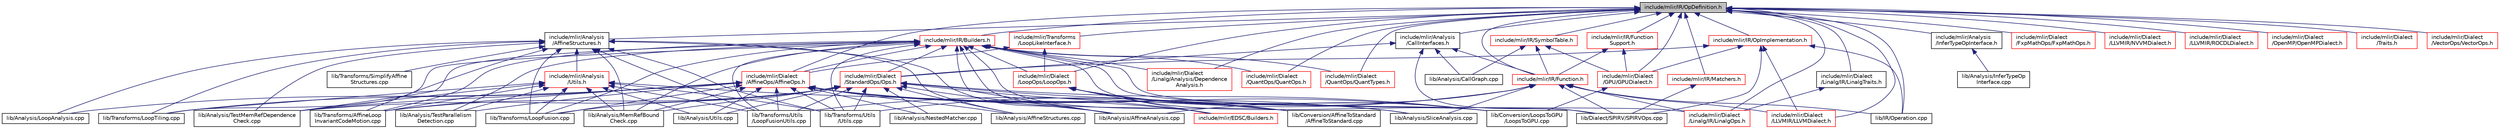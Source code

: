 digraph "include/mlir/IR/OpDefinition.h"
{
  bgcolor="transparent";
  edge [fontname="Helvetica",fontsize="10",labelfontname="Helvetica",labelfontsize="10"];
  node [fontname="Helvetica",fontsize="10",shape=record];
  Node45 [label="include/mlir/IR/OpDefinition.h",height=0.2,width=0.4,color="black", fillcolor="grey75", style="filled", fontcolor="black"];
  Node45 -> Node46 [dir="back",color="midnightblue",fontsize="10",style="solid",fontname="Helvetica"];
  Node46 [label="include/mlir/Analysis\l/AffineStructures.h",height=0.2,width=0.4,color="black",URL="$AffineStructures_8h.html"];
  Node46 -> Node47 [dir="back",color="midnightblue",fontsize="10",style="solid",fontname="Helvetica"];
  Node47 [label="include/mlir/Analysis\l/Utils.h",height=0.2,width=0.4,color="red",URL="$Analysis_2Utils_8h.html"];
  Node47 -> Node48 [dir="back",color="midnightblue",fontsize="10",style="solid",fontname="Helvetica"];
  Node48 [label="lib/Analysis/AffineAnalysis.cpp",height=0.2,width=0.4,color="black",URL="$AffineAnalysis_8cpp.html"];
  Node47 -> Node49 [dir="back",color="midnightblue",fontsize="10",style="solid",fontname="Helvetica"];
  Node49 [label="lib/Analysis/MemRefBound\lCheck.cpp",height=0.2,width=0.4,color="black",URL="$MemRefBoundCheck_8cpp.html"];
  Node47 -> Node50 [dir="back",color="midnightblue",fontsize="10",style="solid",fontname="Helvetica"];
  Node50 [label="lib/Analysis/TestMemRefDependence\lCheck.cpp",height=0.2,width=0.4,color="black",URL="$TestMemRefDependenceCheck_8cpp.html"];
  Node47 -> Node51 [dir="back",color="midnightblue",fontsize="10",style="solid",fontname="Helvetica"];
  Node51 [label="lib/Analysis/TestParallelism\lDetection.cpp",height=0.2,width=0.4,color="black",URL="$TestParallelismDetection_8cpp.html"];
  Node47 -> Node52 [dir="back",color="midnightblue",fontsize="10",style="solid",fontname="Helvetica"];
  Node52 [label="lib/Analysis/Utils.cpp",height=0.2,width=0.4,color="black",URL="$Analysis_2Utils_8cpp.html"];
  Node47 -> Node54 [dir="back",color="midnightblue",fontsize="10",style="solid",fontname="Helvetica"];
  Node54 [label="lib/Transforms/AffineLoop\lInvariantCodeMotion.cpp",height=0.2,width=0.4,color="black",URL="$AffineLoopInvariantCodeMotion_8cpp.html"];
  Node47 -> Node55 [dir="back",color="midnightblue",fontsize="10",style="solid",fontname="Helvetica"];
  Node55 [label="lib/Transforms/LoopFusion.cpp",height=0.2,width=0.4,color="black",URL="$LoopFusion_8cpp.html"];
  Node47 -> Node56 [dir="back",color="midnightblue",fontsize="10",style="solid",fontname="Helvetica"];
  Node56 [label="lib/Transforms/LoopTiling.cpp",height=0.2,width=0.4,color="black",URL="$LoopTiling_8cpp.html"];
  Node47 -> Node59 [dir="back",color="midnightblue",fontsize="10",style="solid",fontname="Helvetica"];
  Node59 [label="lib/Transforms/Utils\l/LoopFusionUtils.cpp",height=0.2,width=0.4,color="black",URL="$LoopFusionUtils_8cpp.html"];
  Node47 -> Node61 [dir="back",color="midnightblue",fontsize="10",style="solid",fontname="Helvetica"];
  Node61 [label="lib/Transforms/Utils\l/Utils.cpp",height=0.2,width=0.4,color="black",URL="$Transforms_2Utils_2Utils_8cpp.html"];
  Node46 -> Node48 [dir="back",color="midnightblue",fontsize="10",style="solid",fontname="Helvetica"];
  Node46 -> Node63 [dir="back",color="midnightblue",fontsize="10",style="solid",fontname="Helvetica"];
  Node63 [label="lib/Analysis/AffineStructures.cpp",height=0.2,width=0.4,color="black",URL="$AffineStructures_8cpp.html"];
  Node46 -> Node64 [dir="back",color="midnightblue",fontsize="10",style="solid",fontname="Helvetica"];
  Node64 [label="lib/Analysis/LoopAnalysis.cpp",height=0.2,width=0.4,color="black",URL="$LoopAnalysis_8cpp.html"];
  Node46 -> Node49 [dir="back",color="midnightblue",fontsize="10",style="solid",fontname="Helvetica"];
  Node46 -> Node50 [dir="back",color="midnightblue",fontsize="10",style="solid",fontname="Helvetica"];
  Node46 -> Node54 [dir="back",color="midnightblue",fontsize="10",style="solid",fontname="Helvetica"];
  Node46 -> Node55 [dir="back",color="midnightblue",fontsize="10",style="solid",fontname="Helvetica"];
  Node46 -> Node56 [dir="back",color="midnightblue",fontsize="10",style="solid",fontname="Helvetica"];
  Node46 -> Node65 [dir="back",color="midnightblue",fontsize="10",style="solid",fontname="Helvetica"];
  Node65 [label="lib/Transforms/SimplifyAffine\lStructures.cpp",height=0.2,width=0.4,color="black",URL="$SimplifyAffineStructures_8cpp.html"];
  Node46 -> Node59 [dir="back",color="midnightblue",fontsize="10",style="solid",fontname="Helvetica"];
  Node46 -> Node61 [dir="back",color="midnightblue",fontsize="10",style="solid",fontname="Helvetica"];
  Node45 -> Node66 [dir="back",color="midnightblue",fontsize="10",style="solid",fontname="Helvetica"];
  Node66 [label="include/mlir/Analysis\l/CallInterfaces.h",height=0.2,width=0.4,color="black",URL="$CallInterfaces_8h.html"];
  Node66 -> Node67 [dir="back",color="midnightblue",fontsize="10",style="solid",fontname="Helvetica"];
  Node67 [label="include/mlir/Dialect\l/StandardOps/Ops.h",height=0.2,width=0.4,color="red",URL="$Ops_8h.html"];
  Node67 -> Node77 [dir="back",color="midnightblue",fontsize="10",style="solid",fontname="Helvetica"];
  Node77 [label="include/mlir/EDSC/Builders.h",height=0.2,width=0.4,color="red",URL="$EDSC_2Builders_8h.html"];
  Node67 -> Node48 [dir="back",color="midnightblue",fontsize="10",style="solid",fontname="Helvetica"];
  Node67 -> Node63 [dir="back",color="midnightblue",fontsize="10",style="solid",fontname="Helvetica"];
  Node67 -> Node49 [dir="back",color="midnightblue",fontsize="10",style="solid",fontname="Helvetica"];
  Node67 -> Node94 [dir="back",color="midnightblue",fontsize="10",style="solid",fontname="Helvetica"];
  Node94 [label="lib/Analysis/NestedMatcher.cpp",height=0.2,width=0.4,color="black",URL="$NestedMatcher_8cpp.html"];
  Node67 -> Node50 [dir="back",color="midnightblue",fontsize="10",style="solid",fontname="Helvetica"];
  Node67 -> Node52 [dir="back",color="midnightblue",fontsize="10",style="solid",fontname="Helvetica"];
  Node67 -> Node95 [dir="back",color="midnightblue",fontsize="10",style="solid",fontname="Helvetica"];
  Node95 [label="lib/Conversion/AffineToStandard\l/AffineToStandard.cpp",height=0.2,width=0.4,color="black",URL="$AffineToStandard_8cpp.html"];
  Node67 -> Node99 [dir="back",color="midnightblue",fontsize="10",style="solid",fontname="Helvetica"];
  Node99 [label="lib/Conversion/LoopsToGPU\l/LoopsToGPU.cpp",height=0.2,width=0.4,color="black",URL="$LoopsToGPU_8cpp.html"];
  Node67 -> Node54 [dir="back",color="midnightblue",fontsize="10",style="solid",fontname="Helvetica"];
  Node67 -> Node55 [dir="back",color="midnightblue",fontsize="10",style="solid",fontname="Helvetica"];
  Node67 -> Node59 [dir="back",color="midnightblue",fontsize="10",style="solid",fontname="Helvetica"];
  Node67 -> Node61 [dir="back",color="midnightblue",fontsize="10",style="solid",fontname="Helvetica"];
  Node66 -> Node123 [dir="back",color="midnightblue",fontsize="10",style="solid",fontname="Helvetica"];
  Node123 [label="include/mlir/IR/Function.h",height=0.2,width=0.4,color="red",URL="$Function_8h.html"];
  Node123 -> Node125 [dir="back",color="midnightblue",fontsize="10",style="solid",fontname="Helvetica"];
  Node125 [label="include/mlir/Dialect\l/Linalg/IR/LinalgOps.h",height=0.2,width=0.4,color="red",URL="$LinalgOps_8h.html"];
  Node123 -> Node128 [dir="back",color="midnightblue",fontsize="10",style="solid",fontname="Helvetica"];
  Node128 [label="include/mlir/Dialect\l/LLVMIR/LLVMDialect.h",height=0.2,width=0.4,color="red",URL="$LLVMDialect_8h.html"];
  Node123 -> Node48 [dir="back",color="midnightblue",fontsize="10",style="solid",fontname="Helvetica"];
  Node123 -> Node190 [dir="back",color="midnightblue",fontsize="10",style="solid",fontname="Helvetica"];
  Node190 [label="lib/Analysis/SliceAnalysis.cpp",height=0.2,width=0.4,color="black",URL="$SliceAnalysis_8cpp.html"];
  Node123 -> Node151 [dir="back",color="midnightblue",fontsize="10",style="solid",fontname="Helvetica"];
  Node151 [label="lib/Dialect/SPIRV/SPIRVOps.cpp",height=0.2,width=0.4,color="black",URL="$SPIRVOps_8cpp.html"];
  Node123 -> Node197 [dir="back",color="midnightblue",fontsize="10",style="solid",fontname="Helvetica"];
  Node197 [label="lib/IR/Operation.cpp",height=0.2,width=0.4,color="black",URL="$Operation_8cpp.html"];
  Node123 -> Node59 [dir="back",color="midnightblue",fontsize="10",style="solid",fontname="Helvetica"];
  Node123 -> Node61 [dir="back",color="midnightblue",fontsize="10",style="solid",fontname="Helvetica"];
  Node66 -> Node199 [dir="back",color="midnightblue",fontsize="10",style="solid",fontname="Helvetica"];
  Node199 [label="lib/Analysis/CallGraph.cpp",height=0.2,width=0.4,color="black",URL="$CallGraph_8cpp.html"];
  Node66 -> Node151 [dir="back",color="midnightblue",fontsize="10",style="solid",fontname="Helvetica"];
  Node45 -> Node200 [dir="back",color="midnightblue",fontsize="10",style="solid",fontname="Helvetica"];
  Node200 [label="include/mlir/Analysis\l/InferTypeOpInterface.h",height=0.2,width=0.4,color="black",URL="$InferTypeOpInterface_8h.html"];
  Node200 -> Node201 [dir="back",color="midnightblue",fontsize="10",style="solid",fontname="Helvetica"];
  Node201 [label="lib/Analysis/InferTypeOp\lInterface.cpp",height=0.2,width=0.4,color="black",URL="$InferTypeOpInterface_8cpp.html"];
  Node45 -> Node202 [dir="back",color="midnightblue",fontsize="10",style="solid",fontname="Helvetica"];
  Node202 [label="include/mlir/Dialect\l/AffineOps/AffineOps.h",height=0.2,width=0.4,color="red",URL="$AffineOps_8h.html"];
  Node202 -> Node77 [dir="back",color="midnightblue",fontsize="10",style="solid",fontname="Helvetica"];
  Node202 -> Node48 [dir="back",color="midnightblue",fontsize="10",style="solid",fontname="Helvetica"];
  Node202 -> Node63 [dir="back",color="midnightblue",fontsize="10",style="solid",fontname="Helvetica"];
  Node202 -> Node64 [dir="back",color="midnightblue",fontsize="10",style="solid",fontname="Helvetica"];
  Node202 -> Node49 [dir="back",color="midnightblue",fontsize="10",style="solid",fontname="Helvetica"];
  Node202 -> Node94 [dir="back",color="midnightblue",fontsize="10",style="solid",fontname="Helvetica"];
  Node202 -> Node190 [dir="back",color="midnightblue",fontsize="10",style="solid",fontname="Helvetica"];
  Node202 -> Node50 [dir="back",color="midnightblue",fontsize="10",style="solid",fontname="Helvetica"];
  Node202 -> Node51 [dir="back",color="midnightblue",fontsize="10",style="solid",fontname="Helvetica"];
  Node202 -> Node52 [dir="back",color="midnightblue",fontsize="10",style="solid",fontname="Helvetica"];
  Node202 -> Node95 [dir="back",color="midnightblue",fontsize="10",style="solid",fontname="Helvetica"];
  Node202 -> Node99 [dir="back",color="midnightblue",fontsize="10",style="solid",fontname="Helvetica"];
  Node202 -> Node54 [dir="back",color="midnightblue",fontsize="10",style="solid",fontname="Helvetica"];
  Node202 -> Node55 [dir="back",color="midnightblue",fontsize="10",style="solid",fontname="Helvetica"];
  Node202 -> Node56 [dir="back",color="midnightblue",fontsize="10",style="solid",fontname="Helvetica"];
  Node202 -> Node59 [dir="back",color="midnightblue",fontsize="10",style="solid",fontname="Helvetica"];
  Node202 -> Node61 [dir="back",color="midnightblue",fontsize="10",style="solid",fontname="Helvetica"];
  Node45 -> Node204 [dir="back",color="midnightblue",fontsize="10",style="solid",fontname="Helvetica"];
  Node204 [label="include/mlir/Dialect\l/FxpMathOps/FxpMathOps.h",height=0.2,width=0.4,color="red",URL="$FxpMathOps_8h.html"];
  Node45 -> Node207 [dir="back",color="midnightblue",fontsize="10",style="solid",fontname="Helvetica"];
  Node207 [label="include/mlir/Dialect\l/GPU/GPUDialect.h",height=0.2,width=0.4,color="red",URL="$GPUDialect_8h.html"];
  Node207 -> Node99 [dir="back",color="midnightblue",fontsize="10",style="solid",fontname="Helvetica"];
  Node45 -> Node209 [dir="back",color="midnightblue",fontsize="10",style="solid",fontname="Helvetica"];
  Node209 [label="include/mlir/Dialect\l/Linalg/Analysis/Dependence\lAnalysis.h",height=0.2,width=0.4,color="red",URL="$DependenceAnalysis_8h.html"];
  Node45 -> Node125 [dir="back",color="midnightblue",fontsize="10",style="solid",fontname="Helvetica"];
  Node45 -> Node210 [dir="back",color="midnightblue",fontsize="10",style="solid",fontname="Helvetica"];
  Node210 [label="include/mlir/Dialect\l/Linalg/IR/LinalgTraits.h",height=0.2,width=0.4,color="black",URL="$LinalgTraits_8h.html"];
  Node210 -> Node125 [dir="back",color="midnightblue",fontsize="10",style="solid",fontname="Helvetica"];
  Node45 -> Node128 [dir="back",color="midnightblue",fontsize="10",style="solid",fontname="Helvetica"];
  Node45 -> Node211 [dir="back",color="midnightblue",fontsize="10",style="solid",fontname="Helvetica"];
  Node211 [label="include/mlir/Dialect\l/LLVMIR/NVVMDialect.h",height=0.2,width=0.4,color="red",URL="$NVVMDialect_8h.html"];
  Node45 -> Node212 [dir="back",color="midnightblue",fontsize="10",style="solid",fontname="Helvetica"];
  Node212 [label="include/mlir/Dialect\l/LLVMIR/ROCDLDialect.h",height=0.2,width=0.4,color="red",URL="$ROCDLDialect_8h.html"];
  Node45 -> Node213 [dir="back",color="midnightblue",fontsize="10",style="solid",fontname="Helvetica"];
  Node213 [label="include/mlir/Dialect\l/LoopOps/LoopOps.h",height=0.2,width=0.4,color="red",URL="$LoopOps_8h.html"];
  Node213 -> Node77 [dir="back",color="midnightblue",fontsize="10",style="solid",fontname="Helvetica"];
  Node213 -> Node190 [dir="back",color="midnightblue",fontsize="10",style="solid",fontname="Helvetica"];
  Node213 -> Node95 [dir="back",color="midnightblue",fontsize="10",style="solid",fontname="Helvetica"];
  Node213 -> Node99 [dir="back",color="midnightblue",fontsize="10",style="solid",fontname="Helvetica"];
  Node45 -> Node215 [dir="back",color="midnightblue",fontsize="10",style="solid",fontname="Helvetica"];
  Node215 [label="include/mlir/Dialect\l/OpenMP/OpenMPDialect.h",height=0.2,width=0.4,color="red",URL="$OpenMPDialect_8h.html"];
  Node45 -> Node217 [dir="back",color="midnightblue",fontsize="10",style="solid",fontname="Helvetica"];
  Node217 [label="include/mlir/Dialect\l/QuantOps/QuantOps.h",height=0.2,width=0.4,color="red",URL="$QuantOps_8h.html"];
  Node45 -> Node222 [dir="back",color="midnightblue",fontsize="10",style="solid",fontname="Helvetica"];
  Node222 [label="include/mlir/Dialect\l/QuantOps/QuantTypes.h",height=0.2,width=0.4,color="red",URL="$QuantTypes_8h.html"];
  Node45 -> Node231 [dir="back",color="midnightblue",fontsize="10",style="solid",fontname="Helvetica"];
  Node231 [label="include/mlir/Dialect\l/Traits.h",height=0.2,width=0.4,color="red",URL="$Traits_8h.html"];
  Node45 -> Node233 [dir="back",color="midnightblue",fontsize="10",style="solid",fontname="Helvetica"];
  Node233 [label="include/mlir/Dialect\l/VectorOps/VectorOps.h",height=0.2,width=0.4,color="red",URL="$VectorOps_8h.html"];
  Node45 -> Node235 [dir="back",color="midnightblue",fontsize="10",style="solid",fontname="Helvetica"];
  Node235 [label="include/mlir/IR/Builders.h",height=0.2,width=0.4,color="red",URL="$IR_2Builders_8h.html"];
  Node235 -> Node202 [dir="back",color="midnightblue",fontsize="10",style="solid",fontname="Helvetica"];
  Node235 -> Node209 [dir="back",color="midnightblue",fontsize="10",style="solid",fontname="Helvetica"];
  Node235 -> Node125 [dir="back",color="midnightblue",fontsize="10",style="solid",fontname="Helvetica"];
  Node235 -> Node213 [dir="back",color="midnightblue",fontsize="10",style="solid",fontname="Helvetica"];
  Node235 -> Node217 [dir="back",color="midnightblue",fontsize="10",style="solid",fontname="Helvetica"];
  Node235 -> Node222 [dir="back",color="midnightblue",fontsize="10",style="solid",fontname="Helvetica"];
  Node235 -> Node67 [dir="back",color="midnightblue",fontsize="10",style="solid",fontname="Helvetica"];
  Node235 -> Node77 [dir="back",color="midnightblue",fontsize="10",style="solid",fontname="Helvetica"];
  Node235 -> Node48 [dir="back",color="midnightblue",fontsize="10",style="solid",fontname="Helvetica"];
  Node235 -> Node49 [dir="back",color="midnightblue",fontsize="10",style="solid",fontname="Helvetica"];
  Node235 -> Node50 [dir="back",color="midnightblue",fontsize="10",style="solid",fontname="Helvetica"];
  Node235 -> Node51 [dir="back",color="midnightblue",fontsize="10",style="solid",fontname="Helvetica"];
  Node235 -> Node95 [dir="back",color="midnightblue",fontsize="10",style="solid",fontname="Helvetica"];
  Node235 -> Node99 [dir="back",color="midnightblue",fontsize="10",style="solid",fontname="Helvetica"];
  Node235 -> Node151 [dir="back",color="midnightblue",fontsize="10",style="solid",fontname="Helvetica"];
  Node235 -> Node54 [dir="back",color="midnightblue",fontsize="10",style="solid",fontname="Helvetica"];
  Node235 -> Node55 [dir="back",color="midnightblue",fontsize="10",style="solid",fontname="Helvetica"];
  Node235 -> Node56 [dir="back",color="midnightblue",fontsize="10",style="solid",fontname="Helvetica"];
  Node235 -> Node59 [dir="back",color="midnightblue",fontsize="10",style="solid",fontname="Helvetica"];
  Node235 -> Node61 [dir="back",color="midnightblue",fontsize="10",style="solid",fontname="Helvetica"];
  Node45 -> Node123 [dir="back",color="midnightblue",fontsize="10",style="solid",fontname="Helvetica"];
  Node45 -> Node254 [dir="back",color="midnightblue",fontsize="10",style="solid",fontname="Helvetica"];
  Node254 [label="include/mlir/IR/Function\lSupport.h",height=0.2,width=0.4,color="red",URL="$FunctionSupport_8h.html"];
  Node254 -> Node207 [dir="back",color="midnightblue",fontsize="10",style="solid",fontname="Helvetica"];
  Node254 -> Node123 [dir="back",color="midnightblue",fontsize="10",style="solid",fontname="Helvetica"];
  Node45 -> Node256 [dir="back",color="midnightblue",fontsize="10",style="solid",fontname="Helvetica"];
  Node256 [label="include/mlir/IR/Matchers.h",height=0.2,width=0.4,color="red",URL="$Matchers_8h.html"];
  Node256 -> Node151 [dir="back",color="midnightblue",fontsize="10",style="solid",fontname="Helvetica"];
  Node45 -> Node257 [dir="back",color="midnightblue",fontsize="10",style="solid",fontname="Helvetica"];
  Node257 [label="include/mlir/IR/OpImplementation.h",height=0.2,width=0.4,color="red",URL="$OpImplementation_8h.html"];
  Node257 -> Node207 [dir="back",color="midnightblue",fontsize="10",style="solid",fontname="Helvetica"];
  Node257 -> Node128 [dir="back",color="midnightblue",fontsize="10",style="solid",fontname="Helvetica"];
  Node257 -> Node67 [dir="back",color="midnightblue",fontsize="10",style="solid",fontname="Helvetica"];
  Node257 -> Node151 [dir="back",color="midnightblue",fontsize="10",style="solid",fontname="Helvetica"];
  Node257 -> Node197 [dir="back",color="midnightblue",fontsize="10",style="solid",fontname="Helvetica"];
  Node45 -> Node260 [dir="back",color="midnightblue",fontsize="10",style="solid",fontname="Helvetica"];
  Node260 [label="include/mlir/IR/SymbolTable.h",height=0.2,width=0.4,color="red",URL="$SymbolTable_8h.html"];
  Node260 -> Node207 [dir="back",color="midnightblue",fontsize="10",style="solid",fontname="Helvetica"];
  Node260 -> Node123 [dir="back",color="midnightblue",fontsize="10",style="solid",fontname="Helvetica"];
  Node260 -> Node199 [dir="back",color="midnightblue",fontsize="10",style="solid",fontname="Helvetica"];
  Node45 -> Node266 [dir="back",color="midnightblue",fontsize="10",style="solid",fontname="Helvetica"];
  Node266 [label="include/mlir/Transforms\l/LoopLikeInterface.h",height=0.2,width=0.4,color="red",URL="$LoopLikeInterface_8h.html"];
  Node266 -> Node202 [dir="back",color="midnightblue",fontsize="10",style="solid",fontname="Helvetica"];
  Node266 -> Node213 [dir="back",color="midnightblue",fontsize="10",style="solid",fontname="Helvetica"];
  Node45 -> Node197 [dir="back",color="midnightblue",fontsize="10",style="solid",fontname="Helvetica"];
}
